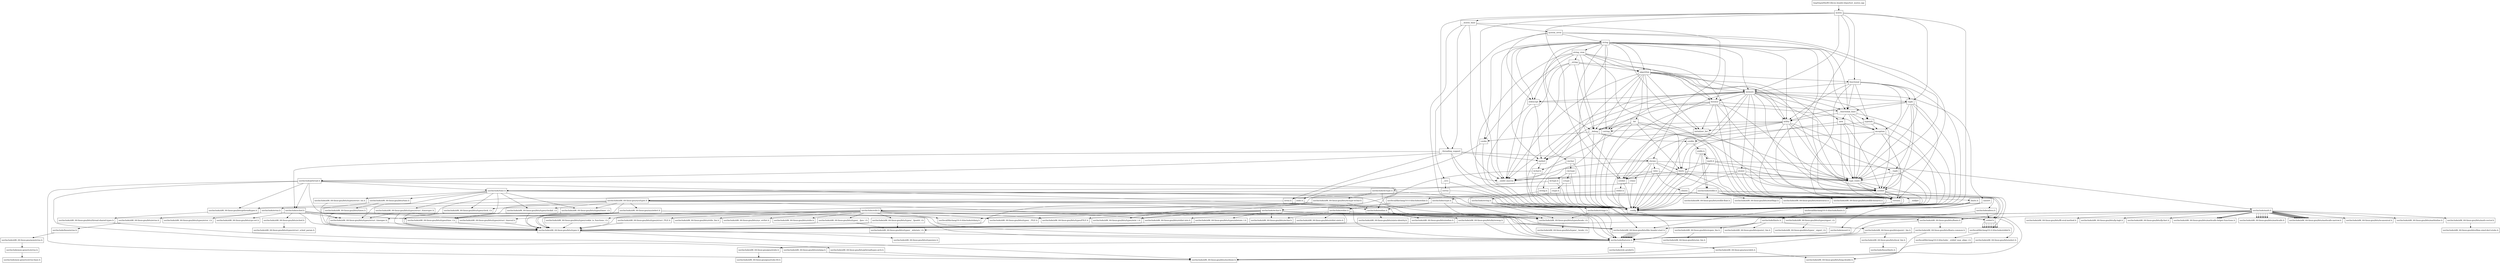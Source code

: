 digraph "dependencies" {
  header_1 [ shape="box", label="mutex"];
  header_0 [ shape="box", label="tmp/tmpw8iwRO.libcxx.header.deps/test_mutex.cpp"];
  header_2 [ shape="box", label="__config"];
  header_3 [ shape="box", label="usr/include/features.h"];
  header_4 [ shape="box", label="usr/include/stdc-predef.h"];
  header_5 [ shape="box", label="usr/include/x86_64-linux-gnu/sys/cdefs.h"];
  header_6 [ shape="box", label="usr/include/x86_64-linux-gnu/bits/wordsize.h"];
  header_7 [ shape="box", label="usr/include/x86_64-linux-gnu/bits/long-double.h"];
  header_8 [ shape="box", label="usr/include/x86_64-linux-gnu/gnu/stubs.h"];
  header_9 [ shape="box", label="usr/include/x86_64-linux-gnu/gnu/stubs-64.h"];
  header_11 [ shape="box", label="__mutex_base"];
  header_12 [ shape="box", label="chrono"];
  header_13 [ shape="box", label="ctime"];
  header_14 [ shape="box", label="usr/include/time.h"];
  header_15 [ shape="box", label="stddef.h"];
  header_16 [ shape="box", label="usr/local/lib/clang/10.0.0/include/stddef.h"];
  header_17 [ shape="box", label="usr/include/x86_64-linux-gnu/bits/time.h"];
  header_18 [ shape="box", label="usr/include/x86_64-linux-gnu/bits/types.h"];
  header_19 [ shape="box", label="usr/include/x86_64-linux-gnu/bits/typesizes.h"];
  header_20 [ shape="box", label="usr/include/x86_64-linux-gnu/bits/timex.h"];
  header_21 [ shape="box", label="usr/include/x86_64-linux-gnu/bits/types/struct_timeval.h"];
  header_22 [ shape="box", label="usr/include/x86_64-linux-gnu/bits/types/clock_t.h"];
  header_23 [ shape="box", label="usr/include/x86_64-linux-gnu/bits/types/time_t.h"];
  header_24 [ shape="box", label="usr/include/x86_64-linux-gnu/bits/types/struct_tm.h"];
  header_25 [ shape="box", label="usr/include/x86_64-linux-gnu/bits/types/struct_timespec.h"];
  header_26 [ shape="box", label="usr/include/x86_64-linux-gnu/bits/types/clockid_t.h"];
  header_27 [ shape="box", label="usr/include/x86_64-linux-gnu/bits/types/timer_t.h"];
  header_28 [ shape="box", label="usr/include/x86_64-linux-gnu/bits/types/struct_itimerspec.h"];
  header_29 [ shape="box", label="usr/include/x86_64-linux-gnu/bits/types/locale_t.h"];
  header_30 [ shape="box", label="usr/include/x86_64-linux-gnu/bits/types/__locale_t.h"];
  header_31 [ shape="box", label="type_traits"];
  header_32 [ shape="box", label="cstddef"];
  header_33 [ shape="box", label="version"];
  header_34 [ shape="box", label="usr/local/lib/clang/10.0.0/include/__stddef_max_align_t.h"];
  header_35 [ shape="box", label="__nullptr"];
  header_36 [ shape="box", label="ratio"];
  header_37 [ shape="box", label="cstdint"];
  header_38 [ shape="box", label="stdint.h"];
  header_39 [ shape="box", label="usr/local/lib/clang/10.0.0/include/stdint.h"];
  header_40 [ shape="box", label="usr/include/stdint.h"];
  header_41 [ shape="box", label="usr/include/x86_64-linux-gnu/bits/libc-header-start.h"];
  header_42 [ shape="box", label="usr/include/x86_64-linux-gnu/bits/wchar.h"];
  header_43 [ shape="box", label="usr/include/x86_64-linux-gnu/bits/stdint-intn.h"];
  header_44 [ shape="box", label="usr/include/x86_64-linux-gnu/bits/stdint-uintn.h"];
  header_45 [ shape="box", label="climits"];
  header_46 [ shape="box", label="limits.h"];
  header_47 [ shape="box", label="usr/local/lib/clang/10.0.0/include/limits.h"];
  header_48 [ shape="box", label="usr/include/limits.h"];
  header_49 [ shape="box", label="usr/include/x86_64-linux-gnu/bits/posix1_lim.h"];
  header_50 [ shape="box", label="usr/include/x86_64-linux-gnu/bits/local_lim.h"];
  header_51 [ shape="box", label="usr/include/linux/limits.h"];
  header_52 [ shape="box", label="usr/include/x86_64-linux-gnu/bits/posix2_lim.h"];
  header_53 [ shape="box", label="usr/include/x86_64-linux-gnu/bits/xopen_lim.h"];
  header_54 [ shape="box", label="usr/include/x86_64-linux-gnu/bits/uio_lim.h"];
  header_55 [ shape="box", label="__undef_macros"];
  header_56 [ shape="box", label="limits"];
  header_57 [ shape="box", label="system_error"];
  header_58 [ shape="box", label="__errc"];
  header_59 [ shape="box", label="cerrno"];
  header_60 [ shape="box", label="errno.h"];
  header_61 [ shape="box", label="usr/include/errno.h"];
  header_62 [ shape="box", label="usr/include/x86_64-linux-gnu/bits/errno.h"];
  header_63 [ shape="box", label="usr/include/linux/errno.h"];
  header_64 [ shape="box", label="usr/include/x86_64-linux-gnu/asm/errno.h"];
  header_65 [ shape="box", label="usr/include/asm-generic/errno.h"];
  header_66 [ shape="box", label="usr/include/asm-generic/errno-base.h"];
  header_67 [ shape="box", label="usr/include/x86_64-linux-gnu/bits/types/error_t.h"];
  header_68 [ shape="box", label="stdexcept"];
  header_69 [ shape="box", label="exception"];
  header_70 [ shape="box", label="cstdlib"];
  header_71 [ shape="box", label="stdlib.h"];
  header_72 [ shape="box", label="usr/include/stdlib.h"];
  header_73 [ shape="box", label="usr/include/x86_64-linux-gnu/bits/waitflags.h"];
  header_74 [ shape="box", label="usr/include/x86_64-linux-gnu/bits/waitstatus.h"];
  header_75 [ shape="box", label="usr/include/x86_64-linux-gnu/bits/floatn.h"];
  header_76 [ shape="box", label="usr/include/x86_64-linux-gnu/bits/floatn-common.h"];
  header_77 [ shape="box", label="usr/include/x86_64-linux-gnu/sys/types.h"];
  header_78 [ shape="box", label="usr/include/endian.h"];
  header_79 [ shape="box", label="usr/include/x86_64-linux-gnu/bits/endian.h"];
  header_80 [ shape="box", label="usr/include/x86_64-linux-gnu/bits/byteswap.h"];
  header_81 [ shape="box", label="usr/include/x86_64-linux-gnu/bits/uintn-identity.h"];
  header_82 [ shape="box", label="usr/include/x86_64-linux-gnu/sys/select.h"];
  header_83 [ shape="box", label="usr/include/x86_64-linux-gnu/bits/select.h"];
  header_84 [ shape="box", label="usr/include/x86_64-linux-gnu/bits/types/sigset_t.h"];
  header_85 [ shape="box", label="usr/include/x86_64-linux-gnu/bits/types/__sigset_t.h"];
  header_86 [ shape="box", label="usr/include/x86_64-linux-gnu/bits/pthreadtypes.h"];
  header_87 [ shape="box", label="usr/include/x86_64-linux-gnu/bits/thread-shared-types.h"];
  header_88 [ shape="box", label="usr/include/x86_64-linux-gnu/bits/pthreadtypes-arch.h"];
  header_89 [ shape="box", label="usr/include/alloca.h"];
  header_90 [ shape="box", label="usr/include/x86_64-linux-gnu/bits/stdlib-bsearch.h"];
  header_91 [ shape="box", label="usr/include/x86_64-linux-gnu/bits/stdlib-float.h"];
  header_92 [ shape="box", label="math.h"];
  header_93 [ shape="box", label="usr/include/math.h"];
  header_94 [ shape="box", label="usr/include/x86_64-linux-gnu/bits/math-vector.h"];
  header_95 [ shape="box", label="usr/include/x86_64-linux-gnu/bits/libm-simd-decl-stubs.h"];
  header_96 [ shape="box", label="usr/include/x86_64-linux-gnu/bits/flt-eval-method.h"];
  header_97 [ shape="box", label="usr/include/x86_64-linux-gnu/bits/fp-logb.h"];
  header_98 [ shape="box", label="usr/include/x86_64-linux-gnu/bits/fp-fast.h"];
  header_99 [ shape="box", label="usr/include/x86_64-linux-gnu/bits/mathcalls-helper-functions.h"];
  header_100 [ shape="box", label="usr/include/x86_64-linux-gnu/bits/mathcalls.h"];
  header_101 [ shape="box", label="usr/include/x86_64-linux-gnu/bits/mathcalls-narrow.h"];
  header_102 [ shape="box", label="usr/include/x86_64-linux-gnu/bits/iscanonical.h"];
  header_103 [ shape="box", label="usr/include/x86_64-linux-gnu/bits/mathinline.h"];
  header_104 [ shape="box", label="iosfwd"];
  header_105 [ shape="box", label="wchar.h"];
  header_106 [ shape="box", label="usr/include/wchar.h"];
  header_107 [ shape="box", label="usr/local/lib/clang/10.0.0/include/stdarg.h"];
  header_108 [ shape="box", label="usr/include/x86_64-linux-gnu/bits/types/wint_t.h"];
  header_109 [ shape="box", label="usr/include/x86_64-linux-gnu/bits/types/mbstate_t.h"];
  header_110 [ shape="box", label="usr/include/x86_64-linux-gnu/bits/types/__mbstate_t.h"];
  header_111 [ shape="box", label="usr/include/x86_64-linux-gnu/bits/types/__FILE.h"];
  header_112 [ shape="box", label="usr/include/x86_64-linux-gnu/bits/types/FILE.h"];
  header_113 [ shape="box", label="__functional_base"];
  header_114 [ shape="box", label="typeinfo"];
  header_115 [ shape="box", label="new"];
  header_116 [ shape="box", label="utility"];
  header_117 [ shape="box", label="__tuple"];
  header_118 [ shape="box", label="initializer_list"];
  header_119 [ shape="box", label="cstring"];
  header_120 [ shape="box", label="string.h"];
  header_121 [ shape="box", label="usr/include/string.h"];
  header_122 [ shape="box", label="usr/include/strings.h"];
  header_123 [ shape="box", label="__debug"];
  header_124 [ shape="box", label="cstdio"];
  header_125 [ shape="box", label="stdio.h"];
  header_126 [ shape="box", label="usr/include/stdio.h"];
  header_127 [ shape="box", label="usr/include/x86_64-linux-gnu/bits/types/__fpos_t.h"];
  header_128 [ shape="box", label="usr/include/x86_64-linux-gnu/bits/types/__fpos64_t.h"];
  header_129 [ shape="box", label="usr/include/x86_64-linux-gnu/bits/types/struct_FILE.h"];
  header_130 [ shape="box", label="usr/include/x86_64-linux-gnu/bits/types/cookie_io_functions_t.h"];
  header_131 [ shape="box", label="usr/include/x86_64-linux-gnu/bits/stdio_lim.h"];
  header_132 [ shape="box", label="usr/include/x86_64-linux-gnu/bits/sys_errlist.h"];
  header_133 [ shape="box", label="usr/include/x86_64-linux-gnu/bits/stdio.h"];
  header_134 [ shape="box", label="string"];
  header_135 [ shape="box", label="string_view"];
  header_136 [ shape="box", label="__string"];
  header_137 [ shape="box", label="algorithm"];
  header_138 [ shape="box", label="memory"];
  header_139 [ shape="box", label="iterator"];
  header_140 [ shape="box", label="tuple"];
  header_141 [ shape="box", label="cassert"];
  header_142 [ shape="box", label="usr/include/assert.h"];
  header_143 [ shape="box", label="atomic"];
  header_144 [ shape="box", label="functional"];
  header_145 [ shape="box", label="bit"];
  header_146 [ shape="box", label="cwchar"];
  header_147 [ shape="box", label="cwctype"];
  header_148 [ shape="box", label="cctype"];
  header_149 [ shape="box", label="ctype.h"];
  header_150 [ shape="box", label="usr/include/ctype.h"];
  header_151 [ shape="box", label="wctype.h"];
  header_152 [ shape="box", label="usr/include/wctype.h"];
  header_153 [ shape="box", label="usr/include/x86_64-linux-gnu/bits/wctype-wchar.h"];
  header_154 [ shape="box", label="__threading_support"];
  header_10 [ shape="box", label="usr/include/pthread.h"];
  header_155 [ shape="box", label="usr/include/sched.h"];
  header_156 [ shape="box", label="usr/include/x86_64-linux-gnu/bits/sched.h"];
  header_157 [ shape="box", label="usr/include/x86_64-linux-gnu/bits/types/struct_sched_param.h"];
  header_158 [ shape="box", label="usr/include/x86_64-linux-gnu/bits/cpu-set.h"];
  header_159 [ shape="box", label="usr/include/x86_64-linux-gnu/bits/setjmp.h"];
  header_23 -> header_18;
  header_47 -> header_48;
  header_72 -> header_41;
  header_72 -> header_15;
  header_72 -> header_73;
  header_72 -> header_74;
  header_72 -> header_75;
  header_72 -> header_29;
  header_72 -> header_77;
  header_72 -> header_89;
  header_72 -> header_90;
  header_72 -> header_91;
  header_145 -> header_2;
  header_145 -> header_56;
  header_145 -> header_31;
  header_145 -> header_33;
  header_145 -> header_123;
  header_145 -> header_55;
  header_39 -> header_40;
  header_147 -> header_2;
  header_147 -> header_148;
  header_147 -> header_151;
  header_153 -> header_18;
  header_153 -> header_108;
  header_153 -> header_78;
  header_44 -> header_18;
  header_94 -> header_95;
  header_126 -> header_41;
  header_126 -> header_15;
  header_126 -> header_107;
  header_126 -> header_18;
  header_126 -> header_127;
  header_126 -> header_128;
  header_126 -> header_111;
  header_126 -> header_112;
  header_126 -> header_129;
  header_126 -> header_130;
  header_126 -> header_131;
  header_126 -> header_132;
  header_126 -> header_133;
  header_135 -> header_2;
  header_135 -> header_136;
  header_135 -> header_137;
  header_135 -> header_139;
  header_135 -> header_56;
  header_135 -> header_68;
  header_135 -> header_33;
  header_135 -> header_123;
  header_135 -> header_55;
  header_71 -> header_2;
  header_71 -> header_72;
  header_71 -> header_92;
  header_71 -> header_72;
  header_116 -> header_2;
  header_116 -> header_117;
  header_116 -> header_31;
  header_116 -> header_118;
  header_116 -> header_32;
  header_116 -> header_119;
  header_116 -> header_37;
  header_116 -> header_33;
  header_116 -> header_123;
  header_68 -> header_2;
  header_68 -> header_69;
  header_68 -> header_104;
  header_144 -> header_2;
  header_144 -> header_31;
  header_144 -> header_114;
  header_144 -> header_69;
  header_144 -> header_138;
  header_144 -> header_140;
  header_144 -> header_116;
  header_144 -> header_33;
  header_144 -> header_113;
  header_40 -> header_41;
  header_40 -> header_18;
  header_40 -> header_42;
  header_40 -> header_6;
  header_40 -> header_43;
  header_40 -> header_44;
  header_24 -> header_18;
  header_115 -> header_2;
  header_115 -> header_69;
  header_115 -> header_31;
  header_115 -> header_32;
  header_115 -> header_33;
  header_78 -> header_3;
  header_78 -> header_79;
  header_78 -> header_80;
  header_78 -> header_81;
  header_130 -> header_18;
  header_22 -> header_18;
  header_89 -> header_3;
  header_89 -> header_15;
  header_134 -> header_2;
  header_134 -> header_135;
  header_134 -> header_104;
  header_134 -> header_119;
  header_134 -> header_124;
  header_134 -> header_146;
  header_134 -> header_137;
  header_134 -> header_139;
  header_134 -> header_116;
  header_134 -> header_138;
  header_134 -> header_68;
  header_134 -> header_31;
  header_134 -> header_118;
  header_134 -> header_113;
  header_134 -> header_33;
  header_134 -> header_37;
  header_134 -> header_123;
  header_134 -> header_55;
  header_32 -> header_2;
  header_32 -> header_33;
  header_32 -> header_16;
  header_32 -> header_35;
  header_93 -> header_41;
  header_93 -> header_18;
  header_93 -> header_94;
  header_93 -> header_75;
  header_93 -> header_96;
  header_93 -> header_97;
  header_93 -> header_98;
  header_93 -> header_99;
  header_93 -> header_100;
  header_93 -> header_99;
  header_93 -> header_100;
  header_93 -> header_99;
  header_93 -> header_100;
  header_93 -> header_100;
  header_93 -> header_100;
  header_93 -> header_100;
  header_93 -> header_100;
  header_93 -> header_101;
  header_93 -> header_101;
  header_93 -> header_101;
  header_93 -> header_101;
  header_93 -> header_101;
  header_93 -> header_101;
  header_93 -> header_101;
  header_93 -> header_101;
  header_93 -> header_101;
  header_93 -> header_102;
  header_93 -> header_103;
  header_77 -> header_3;
  header_77 -> header_18;
  header_77 -> header_22;
  header_77 -> header_26;
  header_77 -> header_23;
  header_77 -> header_27;
  header_77 -> header_15;
  header_77 -> header_43;
  header_77 -> header_78;
  header_77 -> header_82;
  header_77 -> header_86;
  header_25 -> header_18;
  header_27 -> header_18;
  header_124 -> header_2;
  header_124 -> header_125;
  header_137 -> header_2;
  header_137 -> header_118;
  header_137 -> header_31;
  header_137 -> header_119;
  header_137 -> header_116;
  header_137 -> header_138;
  header_137 -> header_144;
  header_137 -> header_139;
  header_137 -> header_32;
  header_137 -> header_145;
  header_137 -> header_33;
  header_137 -> header_123;
  header_137 -> header_55;
  header_149 -> header_2;
  header_149 -> header_150;
  header_16 -> header_34;
  header_109 -> header_110;
  header_10 -> header_3;
  header_10 -> header_78;
  header_10 -> header_155;
  header_10 -> header_14;
  header_10 -> header_86;
  header_10 -> header_159;
  header_10 -> header_6;
  header_10 -> header_25;
  header_119 -> header_2;
  header_119 -> header_120;
  header_88 -> header_6;
  header_82 -> header_3;
  header_82 -> header_18;
  header_82 -> header_83;
  header_82 -> header_84;
  header_82 -> header_23;
  header_82 -> header_21;
  header_82 -> header_25;
  header_76 -> header_3;
  header_76 -> header_7;
  header_140 -> header_2;
  header_140 -> header_117;
  header_140 -> header_32;
  header_140 -> header_31;
  header_140 -> header_113;
  header_140 -> header_116;
  header_140 -> header_33;
  header_11 -> header_2;
  header_11 -> header_12;
  header_11 -> header_57;
  header_11 -> header_154;
  header_11 -> header_55;
  header_41 -> header_3;
  header_41 -> header_3;
  header_41 -> header_3;
  header_41 -> header_3;
  header_41 -> header_3;
  header_41 -> header_3;
  header_41 -> header_3;
  header_59 -> header_2;
  header_59 -> header_60;
  header_139 -> header_2;
  header_139 -> header_104;
  header_139 -> header_113;
  header_139 -> header_31;
  header_139 -> header_32;
  header_139 -> header_118;
  header_139 -> header_33;
  header_139 -> header_123;
  header_26 -> header_18;
  header_17 -> header_18;
  header_17 -> header_20;
  header_48 -> header_41;
  header_48 -> header_49;
  header_48 -> header_52;
  header_48 -> header_53;
  header_31 -> header_2;
  header_31 -> header_32;
  header_31 -> header_33;
  header_3 -> header_4;
  header_3 -> header_5;
  header_3 -> header_8;
  header_2 -> header_3;
  header_57 -> header_58;
  header_57 -> header_31;
  header_57 -> header_68;
  header_57 -> header_113;
  header_57 -> header_134;
  header_58 -> header_2;
  header_58 -> header_59;
  header_83 -> header_6;
  header_150 -> header_3;
  header_150 -> header_18;
  header_150 -> header_78;
  header_150 -> header_29;
  header_0 -> header_1;
  header_53 -> header_54;
  header_129 -> header_18;
  header_20 -> header_18;
  header_20 -> header_21;
  header_38 -> header_2;
  header_38 -> header_39;
  header_60 -> header_2;
  header_60 -> header_61;
  header_61 -> header_3;
  header_61 -> header_62;
  header_61 -> header_67;
  header_18 -> header_3;
  header_18 -> header_6;
  header_18 -> header_19;
  header_81 -> header_18;
  header_5 -> header_6;
  header_5 -> header_7;
  header_8 -> header_9;
  header_118 -> header_2;
  header_118 -> header_32;
  header_146 -> header_2;
  header_146 -> header_147;
  header_146 -> header_105;
  header_148 -> header_2;
  header_148 -> header_149;
  header_114 -> header_2;
  header_114 -> header_69;
  header_114 -> header_32;
  header_114 -> header_37;
  header_120 -> header_2;
  header_120 -> header_121;
  header_121 -> header_41;
  header_121 -> header_15;
  header_121 -> header_29;
  header_121 -> header_122;
  header_1 -> header_2;
  header_1 -> header_11;
  header_1 -> header_37;
  header_1 -> header_144;
  header_1 -> header_138;
  header_1 -> header_140;
  header_1 -> header_33;
  header_1 -> header_154;
  header_1 -> header_55;
  header_62 -> header_63;
  header_84 -> header_85;
  header_35 -> header_2;
  header_69 -> header_2;
  header_69 -> header_32;
  header_69 -> header_70;
  header_69 -> header_31;
  header_69 -> header_33;
  header_128 -> header_18;
  header_128 -> header_110;
  header_154 -> header_2;
  header_154 -> header_12;
  header_154 -> header_104;
  header_154 -> header_60;
  header_154 -> header_10;
  header_154 -> header_155;
  header_154 -> header_55;
  header_45 -> header_2;
  header_45 -> header_46;
  header_152 -> header_3;
  header_152 -> header_18;
  header_152 -> header_108;
  header_152 -> header_153;
  header_152 -> header_29;
  header_13 -> header_2;
  header_13 -> header_14;
  header_75 -> header_3;
  header_75 -> header_76;
  header_136 -> header_2;
  header_136 -> header_137;
  header_136 -> header_124;
  header_136 -> header_138;
  header_136 -> header_123;
  header_136 -> header_55;
  header_127 -> header_18;
  header_127 -> header_110;
  header_15 -> header_16;
  header_15 -> header_16;
  header_15 -> header_16;
  header_15 -> header_16;
  header_15 -> header_16;
  header_15 -> header_16;
  header_15 -> header_16;
  header_15 -> header_16;
  header_15 -> header_16;
  header_155 -> header_3;
  header_155 -> header_18;
  header_155 -> header_15;
  header_155 -> header_23;
  header_155 -> header_25;
  header_155 -> header_156;
  header_155 -> header_158;
  header_37 -> header_2;
  header_37 -> header_38;
  header_141 -> header_2;
  header_141 -> header_142;
  header_64 -> header_65;
  header_63 -> header_64;
  header_50 -> header_51;
  header_12 -> header_2;
  header_12 -> header_13;
  header_12 -> header_31;
  header_12 -> header_36;
  header_12 -> header_56;
  header_12 -> header_33;
  header_12 -> header_55;
  header_36 -> header_2;
  header_36 -> header_37;
  header_36 -> header_45;
  header_36 -> header_31;
  header_36 -> header_55;
  header_21 -> header_18;
  header_156 -> header_157;
  header_29 -> header_30;
  header_142 -> header_3;
  header_70 -> header_2;
  header_70 -> header_71;
  header_49 -> header_6;
  header_49 -> header_50;
  header_46 -> header_2;
  header_46 -> header_47;
  header_46 -> header_47;
  header_92 -> header_2;
  header_92 -> header_71;
  header_92 -> header_93;
  header_92 -> header_31;
  header_92 -> header_56;
  header_159 -> header_6;
  header_117 -> header_2;
  header_117 -> header_32;
  header_117 -> header_31;
  header_56 -> header_2;
  header_56 -> header_31;
  header_56 -> header_55;
  header_56 -> header_33;
  header_143 -> header_2;
  header_143 -> header_32;
  header_143 -> header_37;
  header_143 -> header_31;
  header_143 -> header_33;
  header_28 -> header_18;
  header_28 -> header_25;
  header_122 -> header_3;
  header_122 -> header_15;
  header_122 -> header_29;
  header_65 -> header_66;
  header_151 -> header_2;
  header_151 -> header_152;
  header_106 -> header_41;
  header_106 -> header_75;
  header_106 -> header_15;
  header_106 -> header_107;
  header_106 -> header_42;
  header_106 -> header_108;
  header_106 -> header_109;
  header_106 -> header_111;
  header_106 -> header_112;
  header_106 -> header_29;
  header_113 -> header_2;
  header_113 -> header_31;
  header_113 -> header_114;
  header_113 -> header_69;
  header_113 -> header_115;
  header_113 -> header_116;
  header_123 -> header_2;
  header_123 -> header_104;
  header_123 -> header_70;
  header_123 -> header_124;
  header_123 -> header_32;
  header_104 -> header_2;
  header_104 -> header_105;
  header_14 -> header_3;
  header_14 -> header_15;
  header_14 -> header_17;
  header_14 -> header_22;
  header_14 -> header_23;
  header_14 -> header_24;
  header_14 -> header_25;
  header_14 -> header_26;
  header_14 -> header_27;
  header_14 -> header_28;
  header_14 -> header_29;
  header_87 -> header_88;
  header_125 -> header_2;
  header_125 -> header_126;
  header_138 -> header_2;
  header_138 -> header_31;
  header_138 -> header_114;
  header_138 -> header_32;
  header_138 -> header_37;
  header_138 -> header_115;
  header_138 -> header_116;
  header_138 -> header_56;
  header_138 -> header_139;
  header_138 -> header_113;
  header_138 -> header_104;
  header_138 -> header_140;
  header_138 -> header_68;
  header_138 -> header_119;
  header_138 -> header_141;
  header_138 -> header_143;
  header_138 -> header_33;
  header_138 -> header_55;
  header_43 -> header_18;
  header_33 -> header_2;
  header_86 -> header_87;
  header_105 -> header_2;
  header_105 -> header_106;
  header_80 -> header_3;
  header_80 -> header_18;
}
